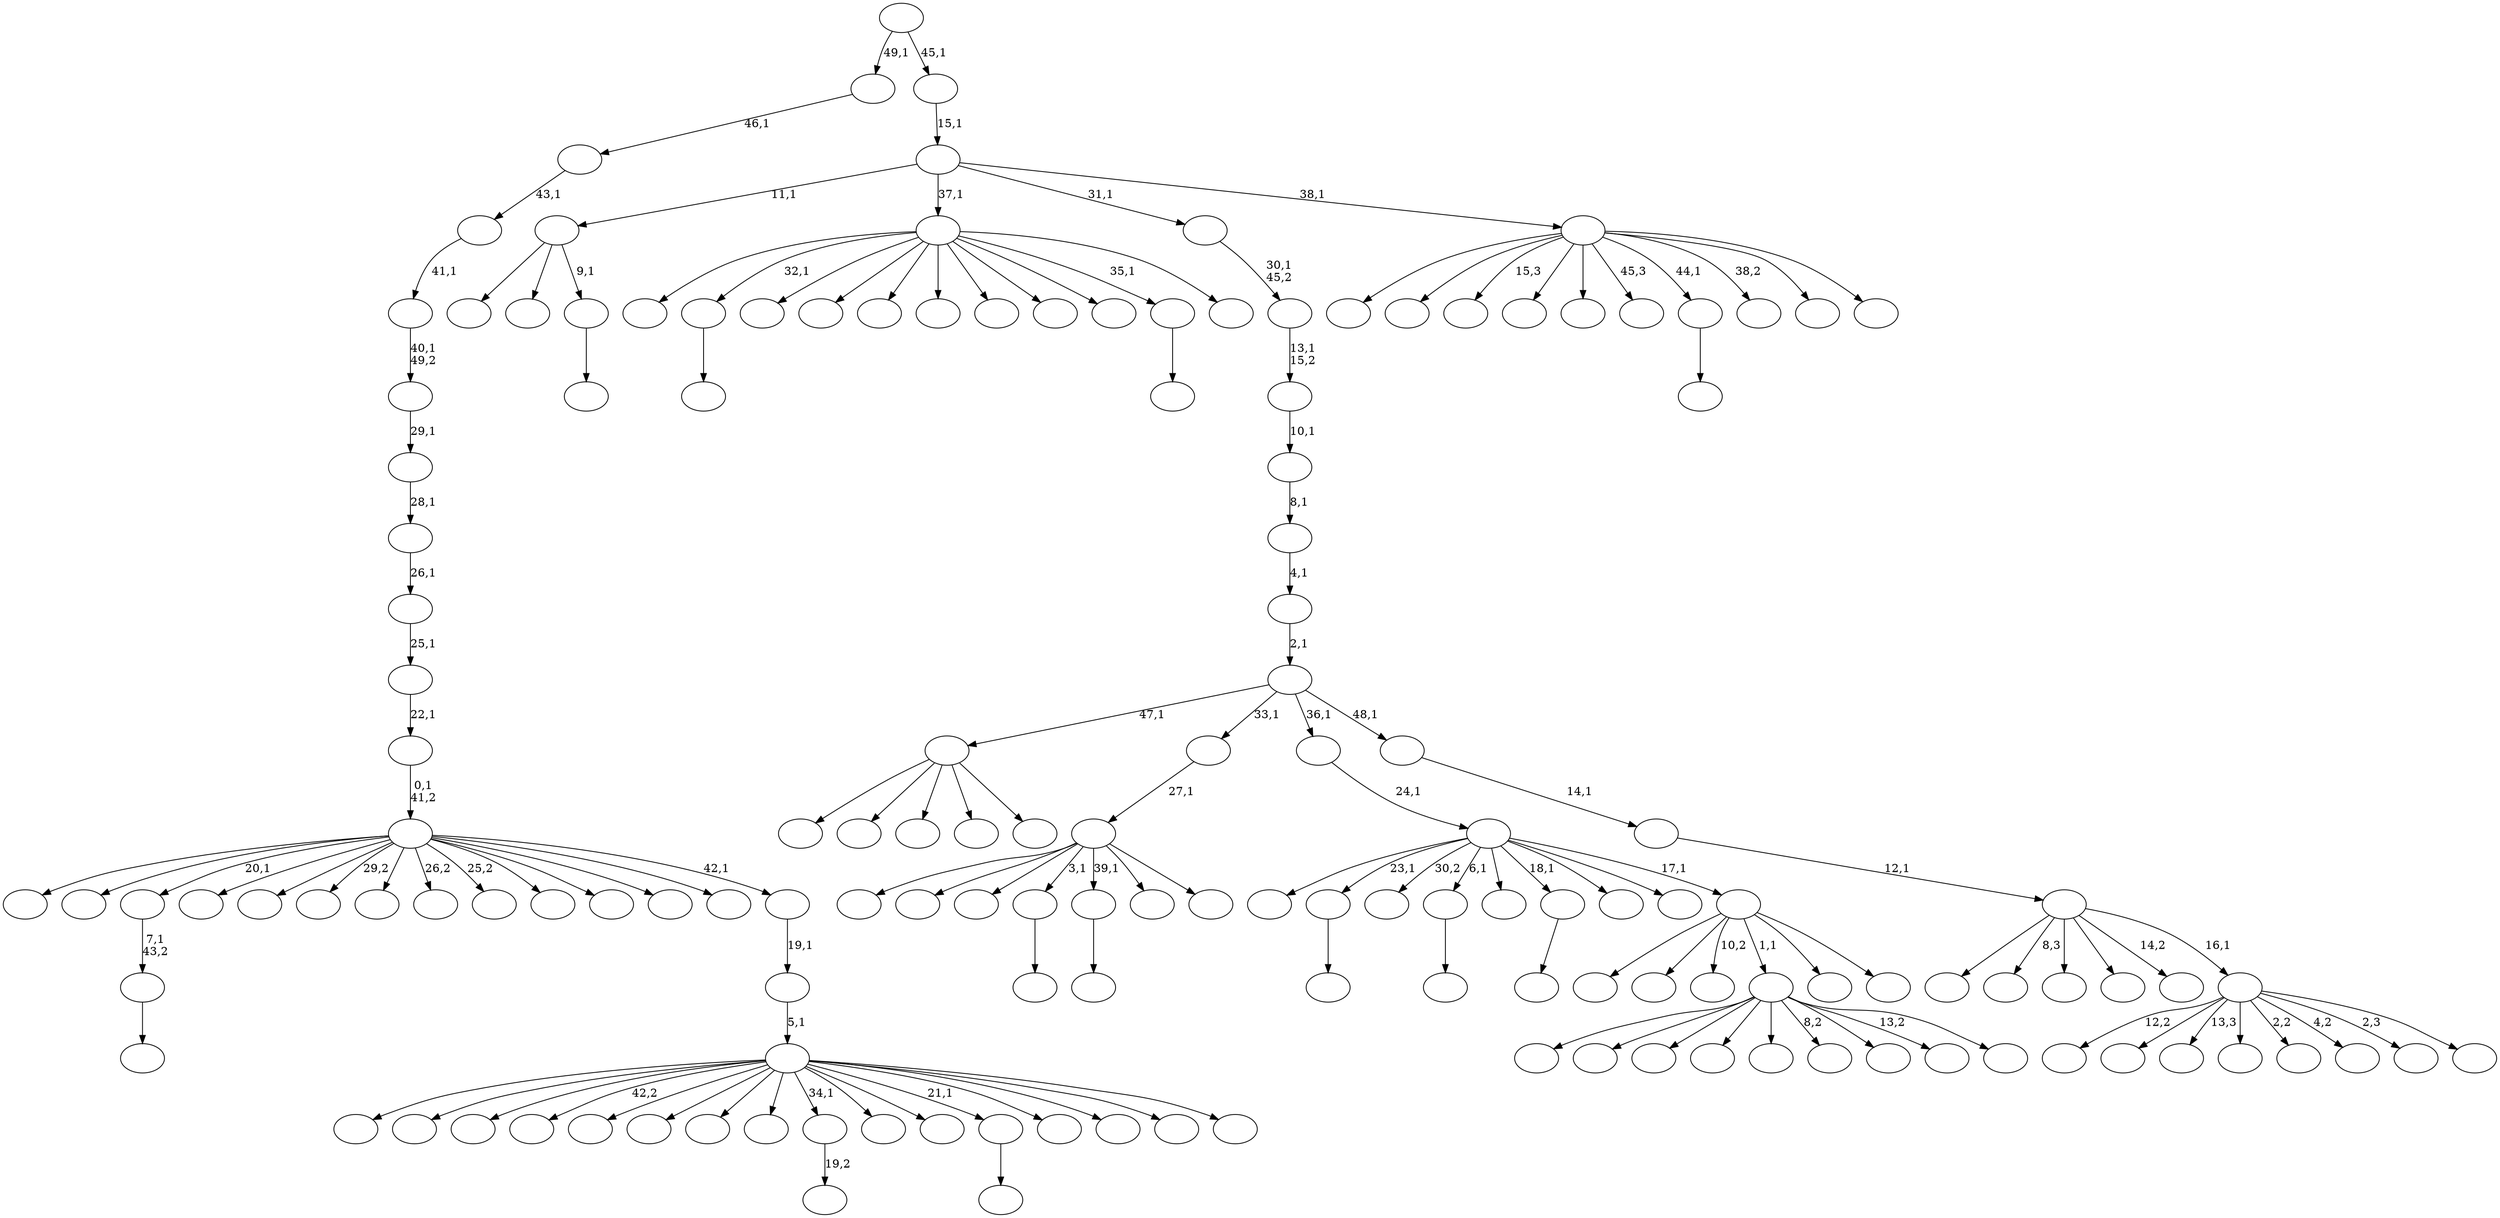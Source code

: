 digraph T {
	150 [label=""]
	149 [label=""]
	148 [label=""]
	147 [label=""]
	146 [label=""]
	145 [label=""]
	144 [label=""]
	143 [label=""]
	142 [label=""]
	141 [label=""]
	140 [label=""]
	139 [label=""]
	138 [label=""]
	137 [label=""]
	136 [label=""]
	135 [label=""]
	134 [label=""]
	133 [label=""]
	132 [label=""]
	131 [label=""]
	130 [label=""]
	129 [label=""]
	128 [label=""]
	127 [label=""]
	126 [label=""]
	125 [label=""]
	124 [label=""]
	123 [label=""]
	122 [label=""]
	121 [label=""]
	120 [label=""]
	119 [label=""]
	118 [label=""]
	117 [label=""]
	116 [label=""]
	115 [label=""]
	114 [label=""]
	113 [label=""]
	112 [label=""]
	111 [label=""]
	110 [label=""]
	109 [label=""]
	108 [label=""]
	107 [label=""]
	106 [label=""]
	105 [label=""]
	104 [label=""]
	103 [label=""]
	102 [label=""]
	101 [label=""]
	100 [label=""]
	99 [label=""]
	98 [label=""]
	97 [label=""]
	96 [label=""]
	95 [label=""]
	94 [label=""]
	93 [label=""]
	92 [label=""]
	91 [label=""]
	90 [label=""]
	89 [label=""]
	88 [label=""]
	87 [label=""]
	86 [label=""]
	85 [label=""]
	84 [label=""]
	83 [label=""]
	82 [label=""]
	81 [label=""]
	80 [label=""]
	79 [label=""]
	78 [label=""]
	77 [label=""]
	76 [label=""]
	75 [label=""]
	74 [label=""]
	73 [label=""]
	72 [label=""]
	71 [label=""]
	70 [label=""]
	69 [label=""]
	68 [label=""]
	67 [label=""]
	66 [label=""]
	65 [label=""]
	64 [label=""]
	63 [label=""]
	62 [label=""]
	61 [label=""]
	60 [label=""]
	59 [label=""]
	58 [label=""]
	57 [label=""]
	56 [label=""]
	55 [label=""]
	54 [label=""]
	53 [label=""]
	52 [label=""]
	51 [label=""]
	50 [label=""]
	49 [label=""]
	48 [label=""]
	47 [label=""]
	46 [label=""]
	45 [label=""]
	44 [label=""]
	43 [label=""]
	42 [label=""]
	41 [label=""]
	40 [label=""]
	39 [label=""]
	38 [label=""]
	37 [label=""]
	36 [label=""]
	35 [label=""]
	34 [label=""]
	33 [label=""]
	32 [label=""]
	31 [label=""]
	30 [label=""]
	29 [label=""]
	28 [label=""]
	27 [label=""]
	26 [label=""]
	25 [label=""]
	24 [label=""]
	23 [label=""]
	22 [label=""]
	21 [label=""]
	20 [label=""]
	19 [label=""]
	18 [label=""]
	17 [label=""]
	16 [label=""]
	15 [label=""]
	14 [label=""]
	13 [label=""]
	12 [label=""]
	11 [label=""]
	10 [label=""]
	9 [label=""]
	8 [label=""]
	7 [label=""]
	6 [label=""]
	5 [label=""]
	4 [label=""]
	3 [label=""]
	2 [label=""]
	1 [label=""]
	0 [label=""]
	141 -> 142 [label=""]
	136 -> 137 [label=""]
	129 -> 130 [label=""]
	121 -> 122 [label=""]
	120 -> 121 [label="7,1\n43,2"]
	98 -> 99 [label=""]
	93 -> 102 [label=""]
	93 -> 101 [label=""]
	93 -> 97 [label=""]
	93 -> 96 [label=""]
	93 -> 94 [label=""]
	84 -> 85 [label="19,2"]
	82 -> 83 [label=""]
	76 -> 77 [label=""]
	67 -> 68 [label=""]
	64 -> 65 [label=""]
	58 -> 59 [label=""]
	55 -> 147 [label=""]
	55 -> 134 [label=""]
	55 -> 106 [label=""]
	55 -> 98 [label="3,1"]
	55 -> 76 [label="39,1"]
	55 -> 74 [label=""]
	55 -> 56 [label=""]
	54 -> 55 [label="27,1"]
	50 -> 150 [label=""]
	50 -> 139 [label=""]
	50 -> 118 [label=""]
	50 -> 105 [label=""]
	50 -> 103 [label=""]
	50 -> 87 [label="8,2"]
	50 -> 70 [label=""]
	50 -> 53 [label="13,2"]
	50 -> 51 [label=""]
	48 -> 49 [label=""]
	47 -> 123 [label=""]
	47 -> 69 [label=""]
	47 -> 48 [label="9,1"]
	38 -> 140 [label=""]
	38 -> 133 [label=""]
	38 -> 126 [label="10,2"]
	38 -> 50 [label="1,1"]
	38 -> 40 [label=""]
	38 -> 39 [label=""]
	37 -> 146 [label=""]
	37 -> 136 [label="23,1"]
	37 -> 131 [label="30,2"]
	37 -> 129 [label="6,1"]
	37 -> 115 [label=""]
	37 -> 82 [label="18,1"]
	37 -> 78 [label=""]
	37 -> 63 [label=""]
	37 -> 38 [label="17,1"]
	36 -> 37 [label="24,1"]
	34 -> 145 [label=""]
	34 -> 141 [label="32,1"]
	34 -> 116 [label=""]
	34 -> 112 [label=""]
	34 -> 107 [label=""]
	34 -> 92 [label=""]
	34 -> 88 [label=""]
	34 -> 81 [label=""]
	34 -> 62 [label=""]
	34 -> 58 [label="35,1"]
	34 -> 35 [label=""]
	30 -> 135 [label=""]
	30 -> 124 [label=""]
	30 -> 113 [label=""]
	30 -> 110 [label="42,2"]
	30 -> 104 [label=""]
	30 -> 95 [label=""]
	30 -> 90 [label=""]
	30 -> 89 [label=""]
	30 -> 84 [label="34,1"]
	30 -> 72 [label=""]
	30 -> 71 [label=""]
	30 -> 67 [label="21,1"]
	30 -> 61 [label=""]
	30 -> 42 [label=""]
	30 -> 41 [label=""]
	30 -> 31 [label=""]
	29 -> 30 [label="5,1"]
	28 -> 29 [label="19,1"]
	27 -> 149 [label=""]
	27 -> 125 [label=""]
	27 -> 120 [label="20,1"]
	27 -> 109 [label=""]
	27 -> 100 [label=""]
	27 -> 80 [label="29,2"]
	27 -> 79 [label=""]
	27 -> 73 [label="26,2"]
	27 -> 66 [label="25,2"]
	27 -> 57 [label=""]
	27 -> 52 [label=""]
	27 -> 45 [label=""]
	27 -> 32 [label=""]
	27 -> 28 [label="42,1"]
	26 -> 27 [label="0,1\n41,2"]
	25 -> 26 [label="22,1"]
	24 -> 25 [label="25,1"]
	23 -> 24 [label="26,1"]
	22 -> 23 [label="28,1"]
	21 -> 22 [label="29,1"]
	20 -> 21 [label="40,1\n49,2"]
	19 -> 20 [label="41,1"]
	18 -> 19 [label="43,1"]
	17 -> 18 [label="46,1"]
	15 -> 143 [label="12,2"]
	15 -> 132 [label=""]
	15 -> 127 [label="13,3"]
	15 -> 119 [label=""]
	15 -> 86 [label="2,2"]
	15 -> 75 [label="4,2"]
	15 -> 60 [label="2,3"]
	15 -> 16 [label=""]
	14 -> 148 [label=""]
	14 -> 138 [label="8,3"]
	14 -> 91 [label=""]
	14 -> 46 [label=""]
	14 -> 33 [label="14,2"]
	14 -> 15 [label="16,1"]
	13 -> 14 [label="12,1"]
	12 -> 13 [label="14,1"]
	11 -> 93 [label="47,1"]
	11 -> 54 [label="33,1"]
	11 -> 36 [label="36,1"]
	11 -> 12 [label="48,1"]
	10 -> 11 [label="2,1"]
	9 -> 10 [label="4,1"]
	8 -> 9 [label="8,1"]
	7 -> 8 [label="10,1"]
	6 -> 7 [label="13,1\n15,2"]
	5 -> 6 [label="30,1\n45,2"]
	3 -> 144 [label=""]
	3 -> 128 [label=""]
	3 -> 117 [label="15,3"]
	3 -> 114 [label=""]
	3 -> 111 [label=""]
	3 -> 108 [label="45,3"]
	3 -> 64 [label="44,1"]
	3 -> 44 [label="38,2"]
	3 -> 43 [label=""]
	3 -> 4 [label=""]
	2 -> 47 [label="11,1"]
	2 -> 34 [label="37,1"]
	2 -> 5 [label="31,1"]
	2 -> 3 [label="38,1"]
	1 -> 2 [label="15,1"]
	0 -> 17 [label="49,1"]
	0 -> 1 [label="45,1"]
}

